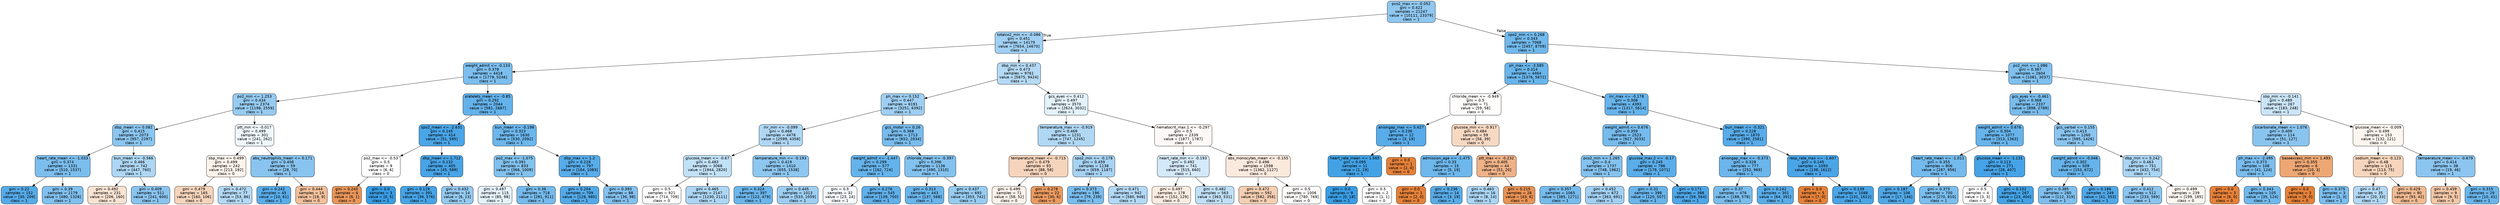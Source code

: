 digraph Tree {
node [shape=box, style="filled, rounded", color="black", fontname="helvetica"] ;
edge [fontname="helvetica"] ;
0 [label="pco2_max <= -0.052\ngini = 0.422\nsamples = 21247\nvalue = [10111, 23379]\nclass = 1", fillcolor="#8fc7f0"] ;
1 [label="totalco2_min <= -0.086\ngini = 0.451\nsamples = 14179\nvalue = [7654, 14670]\nclass = 1", fillcolor="#a0d0f3"] ;
0 -> 1 [labeldistance=2.5, labelangle=45, headlabel="True"] ;
2 [label="weight_admit <= -0.133\ngini = 0.378\nsamples = 4418\nvalue = [1779, 5246]\nclass = 1", fillcolor="#7cbeee"] ;
1 -> 2 ;
3 [label="po2_min <= 1.253\ngini = 0.434\nsamples = 2374\nvalue = [1198, 2559]\nclass = 1", fillcolor="#96cbf1"] ;
2 -> 3 ;
4 [label="dbp_mean <= 0.082\ngini = 0.415\nsamples = 2073\nvalue = [957, 2297]\nclass = 1", fillcolor="#8bc6f0"] ;
3 -> 4 ;
5 [label="heart_rate_mean <= -1.033\ngini = 0.374\nsamples = 1331\nvalue = [510, 1537]\nclass = 1", fillcolor="#7bbeee"] ;
4 -> 5 ;
6 [label="gini = 0.22\nsamples = 152\nvalue = [30, 209]\nclass = 1", fillcolor="#55abe9"] ;
5 -> 6 ;
7 [label="gini = 0.39\nsamples = 1179\nvalue = [480, 1328]\nclass = 1", fillcolor="#81c0ee"] ;
5 -> 7 ;
8 [label="bun_mean <= -0.566\ngini = 0.466\nsamples = 742\nvalue = [447, 760]\nclass = 1", fillcolor="#add7f4"] ;
4 -> 8 ;
9 [label="gini = 0.492\nsamples = 231\nvalue = [206, 160]\nclass = 0", fillcolor="#f9e3d3"] ;
8 -> 9 ;
10 [label="gini = 0.409\nsamples = 511\nvalue = [241, 600]\nclass = 1", fillcolor="#89c4ef"] ;
8 -> 10 ;
11 [label="ptt_min <= -0.017\ngini = 0.499\nsamples = 301\nvalue = [241, 262]\nclass = 1", fillcolor="#eff7fd"] ;
3 -> 11 ;
12 [label="sbp_max <= 0.499\ngini = 0.499\nsamples = 242\nvalue = [213, 192]\nclass = 0", fillcolor="#fcf3eb"] ;
11 -> 12 ;
13 [label="gini = 0.479\nsamples = 165\nvalue = [160, 106]\nclass = 0", fillcolor="#f6d4bc"] ;
12 -> 13 ;
14 [label="gini = 0.472\nsamples = 77\nvalue = [53, 86]\nclass = 1", fillcolor="#b3d9f5"] ;
12 -> 14 ;
15 [label="abs_neutrophils_mean <= 0.171\ngini = 0.408\nsamples = 59\nvalue = [28, 70]\nclass = 1", fillcolor="#88c4ef"] ;
11 -> 15 ;
16 [label="gini = 0.242\nsamples = 45\nvalue = [10, 61]\nclass = 1", fillcolor="#59ade9"] ;
15 -> 16 ;
17 [label="gini = 0.444\nsamples = 14\nvalue = [18, 9]\nclass = 0", fillcolor="#f2c09c"] ;
15 -> 17 ;
18 [label="platelets_mean <= -0.85\ngini = 0.292\nsamples = 2044\nvalue = [581, 2687]\nclass = 1", fillcolor="#64b2eb"] ;
2 -> 18 ;
19 [label="spo2_mean <= -2.631\ngini = 0.145\nsamples = 414\nvalue = [51, 595]\nclass = 1", fillcolor="#4aa5e7"] ;
18 -> 19 ;
20 [label="po2_max <= -0.53\ngini = 0.5\nsamples = 9\nvalue = [6, 6]\nclass = 0", fillcolor="#ffffff"] ;
19 -> 20 ;
21 [label="gini = 0.245\nsamples = 6\nvalue = [6, 1]\nclass = 0", fillcolor="#e9965a"] ;
20 -> 21 ;
22 [label="gini = 0.0\nsamples = 3\nvalue = [0, 5]\nclass = 1", fillcolor="#399de5"] ;
20 -> 22 ;
23 [label="dbp_mean <= 1.712\ngini = 0.132\nsamples = 405\nvalue = [45, 589]\nclass = 1", fillcolor="#48a4e7"] ;
19 -> 23 ;
24 [label="gini = 0.119\nsamples = 391\nvalue = [39, 576]\nclass = 1", fillcolor="#46a4e7"] ;
23 -> 24 ;
25 [label="gini = 0.432\nsamples = 14\nvalue = [6, 13]\nclass = 1", fillcolor="#94caf1"] ;
23 -> 25 ;
26 [label="bun_mean <= -0.198\ngini = 0.323\nsamples = 1630\nvalue = [530, 2092]\nclass = 1", fillcolor="#6bb6ec"] ;
18 -> 26 ;
27 [label="po2_max <= -1.075\ngini = 0.391\nsamples = 833\nvalue = [366, 1009]\nclass = 1", fillcolor="#81c1ee"] ;
26 -> 27 ;
28 [label="gini = 0.497\nsamples = 115\nvalue = [85, 98]\nclass = 1", fillcolor="#e5f2fc"] ;
27 -> 28 ;
29 [label="gini = 0.36\nsamples = 718\nvalue = [281, 911]\nclass = 1", fillcolor="#76bbed"] ;
27 -> 29 ;
30 [label="dbp_max <= 1.2\ngini = 0.228\nsamples = 797\nvalue = [164, 1083]\nclass = 1", fillcolor="#57ace9"] ;
26 -> 30 ;
31 [label="gini = 0.204\nsamples = 709\nvalue = [128, 985]\nclass = 1", fillcolor="#53aae8"] ;
30 -> 31 ;
32 [label="gini = 0.393\nsamples = 88\nvalue = [36, 98]\nclass = 1", fillcolor="#82c1ef"] ;
30 -> 32 ;
33 [label="dbp_min <= 0.437\ngini = 0.473\nsamples = 9761\nvalue = [5875, 9424]\nclass = 1", fillcolor="#b4daf5"] ;
1 -> 33 ;
34 [label="ph_max <= 0.152\ngini = 0.447\nsamples = 6191\nvalue = [3251, 6392]\nclass = 1", fillcolor="#9ecff2"] ;
33 -> 34 ;
35 [label="inr_min <= -0.099\ngini = 0.468\nsamples = 4478\nvalue = [2599, 4358]\nclass = 1", fillcolor="#afd7f5"] ;
34 -> 35 ;
36 [label="glucose_mean <= -0.67\ngini = 0.483\nsamples = 3068\nvalue = [1944, 2820]\nclass = 1", fillcolor="#c1e1f7"] ;
35 -> 36 ;
37 [label="gini = 0.5\nsamples = 921\nvalue = [714, 709]\nclass = 0", fillcolor="#fffefe"] ;
36 -> 37 ;
38 [label="gini = 0.465\nsamples = 2147\nvalue = [1230, 2111]\nclass = 1", fillcolor="#acd6f4"] ;
36 -> 38 ;
39 [label="temperature_min <= -0.193\ngini = 0.419\nsamples = 1410\nvalue = [655, 1538]\nclass = 1", fillcolor="#8dc7f0"] ;
35 -> 39 ;
40 [label="gini = 0.324\nsamples = 397\nvalue = [122, 479]\nclass = 1", fillcolor="#6bb6ec"] ;
39 -> 40 ;
41 [label="gini = 0.445\nsamples = 1013\nvalue = [533, 1059]\nclass = 1", fillcolor="#9dcef2"] ;
39 -> 41 ;
42 [label="gcs_motor <= 0.26\ngini = 0.368\nsamples = 1713\nvalue = [652, 2034]\nclass = 1", fillcolor="#78bced"] ;
34 -> 42 ;
43 [label="weight_admit <= -1.447\ngini = 0.299\nsamples = 577\nvalue = [162, 724]\nclass = 1", fillcolor="#65b3eb"] ;
42 -> 43 ;
44 [label="gini = 0.5\nsamples = 32\nvalue = [23, 24]\nclass = 1", fillcolor="#f7fbfe"] ;
43 -> 44 ;
45 [label="gini = 0.276\nsamples = 545\nvalue = [139, 700]\nclass = 1", fillcolor="#60b0ea"] ;
43 -> 45 ;
46 [label="chloride_mean <= -0.397\ngini = 0.396\nsamples = 1136\nvalue = [490, 1310]\nclass = 1", fillcolor="#83c2ef"] ;
42 -> 46 ;
47 [label="gini = 0.313\nsamples = 443\nvalue = [137, 568]\nclass = 1", fillcolor="#69b5eb"] ;
46 -> 47 ;
48 [label="gini = 0.437\nsamples = 693\nvalue = [353, 742]\nclass = 1", fillcolor="#97ccf1"] ;
46 -> 48 ;
49 [label="gcs_eyes <= 0.412\ngini = 0.497\nsamples = 3570\nvalue = [2624, 3032]\nclass = 1", fillcolor="#e4f2fc"] ;
33 -> 49 ;
50 [label="temperature_max <= -0.919\ngini = 0.469\nsamples = 1231\nvalue = [747, 1245]\nclass = 1", fillcolor="#b0d8f5"] ;
49 -> 50 ;
51 [label="temperature_mean <= -0.715\ngini = 0.479\nsamples = 93\nvalue = [88, 58]\nclass = 0", fillcolor="#f6d4bc"] ;
50 -> 51 ;
52 [label="gini = 0.499\nsamples = 71\nvalue = [58, 52]\nclass = 0", fillcolor="#fcf2eb"] ;
51 -> 52 ;
53 [label="gini = 0.278\nsamples = 22\nvalue = [30, 6]\nclass = 0", fillcolor="#ea9a61"] ;
51 -> 53 ;
54 [label="spo2_min <= -0.178\ngini = 0.459\nsamples = 1138\nvalue = [659, 1187]\nclass = 1", fillcolor="#a7d3f3"] ;
50 -> 54 ;
55 [label="gini = 0.373\nsamples = 196\nvalue = [79, 239]\nclass = 1", fillcolor="#7abdee"] ;
54 -> 55 ;
56 [label="gini = 0.471\nsamples = 942\nvalue = [580, 948]\nclass = 1", fillcolor="#b2d9f5"] ;
54 -> 56 ;
57 [label="hematocrit_max.1 <= -0.297\ngini = 0.5\nsamples = 2339\nvalue = [1877, 1787]\nclass = 0", fillcolor="#fef9f6"] ;
49 -> 57 ;
58 [label="heart_rate_min <= -0.193\ngini = 0.492\nsamples = 741\nvalue = [515, 660]\nclass = 1", fillcolor="#d4e9f9"] ;
57 -> 58 ;
59 [label="gini = 0.497\nsamples = 178\nvalue = [152, 129]\nclass = 0", fillcolor="#fbece1"] ;
58 -> 59 ;
60 [label="gini = 0.482\nsamples = 563\nvalue = [363, 531]\nclass = 1", fillcolor="#c0e0f7"] ;
58 -> 60 ;
61 [label="abs_monocytes_mean <= -0.155\ngini = 0.496\nsamples = 1598\nvalue = [1362, 1127]\nclass = 0", fillcolor="#fbe9dd"] ;
57 -> 61 ;
62 [label="gini = 0.472\nsamples = 592\nvalue = [582, 358]\nclass = 0", fillcolor="#f5cfb3"] ;
61 -> 62 ;
63 [label="gini = 0.5\nsamples = 1006\nvalue = [780, 769]\nclass = 0", fillcolor="#fffdfc"] ;
61 -> 63 ;
64 [label="spo2_min <= 0.268\ngini = 0.343\nsamples = 7068\nvalue = [2457, 8709]\nclass = 1", fillcolor="#71b9ec"] ;
0 -> 64 [labeldistance=2.5, labelangle=-45, headlabel="False"] ;
65 [label="ph_max <= -3.585\ngini = 0.314\nsamples = 4464\nvalue = [1376, 5672]\nclass = 1", fillcolor="#69b5eb"] ;
64 -> 65 ;
66 [label="chloride_mean <= -0.949\ngini = 0.5\nsamples = 71\nvalue = [59, 58]\nclass = 0", fillcolor="#fffdfc"] ;
65 -> 66 ;
67 [label="aniongap_max <= 5.427\ngini = 0.236\nsamples = 12\nvalue = [3, 19]\nclass = 1", fillcolor="#58ace9"] ;
66 -> 67 ;
68 [label="heart_rate_mean <= 1.565\ngini = 0.095\nsamples = 11\nvalue = [1, 19]\nclass = 1", fillcolor="#43a2e6"] ;
67 -> 68 ;
69 [label="gini = 0.0\nsamples = 9\nvalue = [0, 18]\nclass = 1", fillcolor="#399de5"] ;
68 -> 69 ;
70 [label="gini = 0.5\nsamples = 2\nvalue = [1, 1]\nclass = 0", fillcolor="#ffffff"] ;
68 -> 70 ;
71 [label="gini = 0.0\nsamples = 1\nvalue = [2, 0]\nclass = 0", fillcolor="#e58139"] ;
67 -> 71 ;
72 [label="glucose_min <= -0.917\ngini = 0.484\nsamples = 59\nvalue = [56, 39]\nclass = 0", fillcolor="#f7d9c3"] ;
66 -> 72 ;
73 [label="admission_age <= -1.475\ngini = 0.33\nsamples = 15\nvalue = [5, 19]\nclass = 1", fillcolor="#6db7ec"] ;
72 -> 73 ;
74 [label="gini = 0.0\nsamples = 1\nvalue = [2, 0]\nclass = 0", fillcolor="#e58139"] ;
73 -> 74 ;
75 [label="gini = 0.236\nsamples = 14\nvalue = [3, 19]\nclass = 1", fillcolor="#58ace9"] ;
73 -> 75 ;
76 [label="ptt_max <= -0.232\ngini = 0.405\nsamples = 44\nvalue = [51, 20]\nclass = 0", fillcolor="#efb287"] ;
72 -> 76 ;
77 [label="gini = 0.463\nsamples = 16\nvalue = [8, 14]\nclass = 1", fillcolor="#aad5f4"] ;
76 -> 77 ;
78 [label="gini = 0.215\nsamples = 28\nvalue = [43, 6]\nclass = 0", fillcolor="#e99355"] ;
76 -> 78 ;
79 [label="inr_max <= -0.178\ngini = 0.308\nsamples = 4393\nvalue = [1317, 5614]\nclass = 1", fillcolor="#67b4eb"] ;
65 -> 79 ;
80 [label="weight_admit <= 0.676\ngini = 0.359\nsamples = 2523\nvalue = [927, 3033]\nclass = 1", fillcolor="#76bbed"] ;
79 -> 80 ;
81 [label="pco2_min <= 1.265\ngini = 0.4\nsamples = 1737\nvalue = [748, 1962]\nclass = 1", fillcolor="#84c2ef"] ;
80 -> 81 ;
82 [label="gini = 0.357\nsamples = 1065\nvalue = [385, 1271]\nclass = 1", fillcolor="#75bbed"] ;
81 -> 82 ;
83 [label="gini = 0.452\nsamples = 672\nvalue = [363, 691]\nclass = 1", fillcolor="#a1d0f3"] ;
81 -> 83 ;
84 [label="glucose_max.2 <= -0.17\ngini = 0.245\nsamples = 786\nvalue = [179, 1071]\nclass = 1", fillcolor="#5aade9"] ;
80 -> 84 ;
85 [label="gini = 0.31\nsamples = 398\nvalue = [120, 507]\nclass = 1", fillcolor="#68b4eb"] ;
84 -> 85 ;
86 [label="gini = 0.171\nsamples = 388\nvalue = [59, 564]\nclass = 1", fillcolor="#4ea7e8"] ;
84 -> 86 ;
87 [label="bun_mean <= -0.321\ngini = 0.228\nsamples = 1870\nvalue = [390, 2581]\nclass = 1", fillcolor="#57ace9"] ;
79 -> 87 ;
88 [label="aniongap_max <= -0.373\ngini = 0.328\nsamples = 777\nvalue = [252, 969]\nclass = 1", fillcolor="#6cb6ec"] ;
87 -> 88 ;
89 [label="gini = 0.37\nsamples = 476\nvalue = [188, 578]\nclass = 1", fillcolor="#79bded"] ;
88 -> 89 ;
90 [label="gini = 0.242\nsamples = 301\nvalue = [64, 391]\nclass = 1", fillcolor="#59ade9"] ;
88 -> 90 ;
91 [label="resp_rate_max <= -1.607\ngini = 0.145\nsamples = 1093\nvalue = [138, 1612]\nclass = 1", fillcolor="#4aa5e7"] ;
87 -> 91 ;
92 [label="gini = 0.0\nsamples = 5\nvalue = [7, 0]\nclass = 0", fillcolor="#e58139"] ;
91 -> 92 ;
93 [label="gini = 0.139\nsamples = 1088\nvalue = [131, 1612]\nclass = 1", fillcolor="#49a5e7"] ;
91 -> 93 ;
94 [label="po2_min <= 1.086\ngini = 0.387\nsamples = 2604\nvalue = [1081, 3037]\nclass = 1", fillcolor="#7fc0ee"] ;
64 -> 94 ;
95 [label="gcs_eyes <= -0.461\ngini = 0.368\nsamples = 2337\nvalue = [898, 2789]\nclass = 1", fillcolor="#79bded"] ;
94 -> 95 ;
96 [label="weight_admit <= 0.676\ngini = 0.304\nsamples = 1077\nvalue = [313, 1363]\nclass = 1", fillcolor="#66b4eb"] ;
95 -> 96 ;
97 [label="heart_rate_mean <= -1.011\ngini = 0.355\nsamples = 806\nvalue = [287, 956]\nclass = 1", fillcolor="#74baed"] ;
96 -> 97 ;
98 [label="gini = 0.187\nsamples = 106\nvalue = [17, 146]\nclass = 1", fillcolor="#50a8e8"] ;
97 -> 98 ;
99 [label="gini = 0.375\nsamples = 700\nvalue = [270, 810]\nclass = 1", fillcolor="#7bbeee"] ;
97 -> 99 ;
100 [label="glucose_mean <= -1.131\ngini = 0.113\nsamples = 271\nvalue = [26, 407]\nclass = 1", fillcolor="#46a3e7"] ;
96 -> 100 ;
101 [label="gini = 0.5\nsamples = 4\nvalue = [3, 3]\nclass = 0", fillcolor="#ffffff"] ;
100 -> 101 ;
102 [label="gini = 0.102\nsamples = 267\nvalue = [23, 404]\nclass = 1", fillcolor="#44a3e6"] ;
100 -> 102 ;
103 [label="gcs_verbal <= 0.155\ngini = 0.413\nsamples = 1260\nvalue = [585, 1426]\nclass = 1", fillcolor="#8ac5f0"] ;
95 -> 103 ;
104 [label="weight_admit <= -0.046\ngini = 0.302\nsamples = 509\nvalue = [153, 672]\nclass = 1", fillcolor="#66b3eb"] ;
103 -> 104 ;
105 [label="gini = 0.385\nsamples = 260\nvalue = [112, 319]\nclass = 1", fillcolor="#7fbfee"] ;
104 -> 105 ;
106 [label="gini = 0.186\nsamples = 249\nvalue = [41, 353]\nclass = 1", fillcolor="#50a8e8"] ;
104 -> 106 ;
107 [label="dbp_min <= 0.242\ngini = 0.463\nsamples = 751\nvalue = [432, 754]\nclass = 1", fillcolor="#aad5f4"] ;
103 -> 107 ;
108 [label="gini = 0.412\nsamples = 512\nvalue = [233, 569]\nclass = 1", fillcolor="#8ac5f0"] ;
107 -> 108 ;
109 [label="gini = 0.499\nsamples = 239\nvalue = [199, 185]\nclass = 0", fillcolor="#fdf6f1"] ;
107 -> 109 ;
110 [label="sbp_min <= -0.141\ngini = 0.489\nsamples = 267\nvalue = [183, 248]\nclass = 1", fillcolor="#cbe5f8"] ;
94 -> 110 ;
111 [label="bicarbonate_mean <= 1.076\ngini = 0.409\nsamples = 114\nvalue = [51, 127]\nclass = 1", fillcolor="#89c4ef"] ;
110 -> 111 ;
112 [label="ph_max <= -2.495\ngini = 0.373\nsamples = 108\nvalue = [41, 124]\nclass = 1", fillcolor="#7abdee"] ;
111 -> 112 ;
113 [label="gini = 0.0\nsamples = 3\nvalue = [6, 0]\nclass = 0", fillcolor="#e58139"] ;
112 -> 113 ;
114 [label="gini = 0.343\nsamples = 105\nvalue = [35, 124]\nclass = 1", fillcolor="#71b9ec"] ;
112 -> 114 ;
115 [label="baseexcess_min <= 1.493\ngini = 0.355\nsamples = 6\nvalue = [10, 3]\nclass = 0", fillcolor="#eda774"] ;
111 -> 115 ;
116 [label="gini = 0.0\nsamples = 3\nvalue = [9, 0]\nclass = 0", fillcolor="#e58139"] ;
115 -> 116 ;
117 [label="gini = 0.375\nsamples = 3\nvalue = [1, 3]\nclass = 1", fillcolor="#7bbeee"] ;
115 -> 117 ;
118 [label="glucose_mean <= -0.009\ngini = 0.499\nsamples = 153\nvalue = [132, 121]\nclass = 0", fillcolor="#fdf5ef"] ;
110 -> 118 ;
119 [label="sodium_mean <= -0.123\ngini = 0.48\nsamples = 115\nvalue = [113, 75]\nclass = 0", fillcolor="#f6d5bc"] ;
118 -> 119 ;
120 [label="gini = 0.47\nsamples = 35\nvalue = [20, 33]\nclass = 1", fillcolor="#b1d8f5"] ;
119 -> 120 ;
121 [label="gini = 0.429\nsamples = 80\nvalue = [93, 42]\nclass = 0", fillcolor="#f1ba92"] ;
119 -> 121 ;
122 [label="temperature_mean <= -0.679\ngini = 0.414\nsamples = 38\nvalue = [19, 46]\nclass = 1", fillcolor="#8bc5f0"] ;
118 -> 122 ;
123 [label="gini = 0.459\nsamples = 9\nvalue = [9, 5]\nclass = 0", fillcolor="#f3c7a7"] ;
122 -> 123 ;
124 [label="gini = 0.315\nsamples = 29\nvalue = [10, 41]\nclass = 1", fillcolor="#69b5eb"] ;
122 -> 124 ;
}